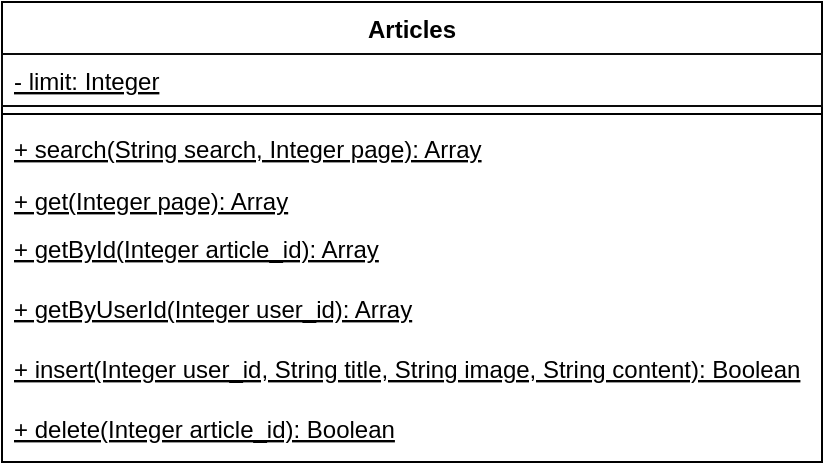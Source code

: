 <mxfile version="12.1.3" type="device" pages="1"><diagram id="suFW00RrbFJucFXyuTu0" name="Page-1"><mxGraphModel dx="450" dy="297" grid="1" gridSize="10" guides="1" tooltips="1" connect="1" arrows="1" fold="1" page="1" pageScale="1" pageWidth="827" pageHeight="1169" math="0" shadow="0"><root><mxCell id="0"/><mxCell id="1" parent="0"/><mxCell id="g-_HkbGLlWpZiEYfZ6_6-2" value="Articles" style="swimlane;fontStyle=1;align=center;verticalAlign=top;childLayout=stackLayout;horizontal=1;startSize=26;horizontalStack=0;resizeParent=1;resizeParentMax=0;resizeLast=0;collapsible=1;marginBottom=0;" vertex="1" parent="1"><mxGeometry x="20" y="20" width="410" height="230" as="geometry"/></mxCell><mxCell id="g-_HkbGLlWpZiEYfZ6_6-3" value="- limit: Integer" style="text;strokeColor=#0A0A0A;fillColor=none;align=left;verticalAlign=top;spacingLeft=4;spacingRight=4;overflow=hidden;rotatable=0;points=[[0,0.5],[1,0.5]];portConstraint=eastwest;fontStyle=4" vertex="1" parent="g-_HkbGLlWpZiEYfZ6_6-2"><mxGeometry y="26" width="410" height="26" as="geometry"/></mxCell><mxCell id="g-_HkbGLlWpZiEYfZ6_6-4" value="" style="line;strokeWidth=1;fillColor=none;align=left;verticalAlign=middle;spacingTop=-1;spacingLeft=3;spacingRight=3;rotatable=0;labelPosition=right;points=[];portConstraint=eastwest;" vertex="1" parent="g-_HkbGLlWpZiEYfZ6_6-2"><mxGeometry y="52" width="410" height="8" as="geometry"/></mxCell><mxCell id="g-_HkbGLlWpZiEYfZ6_6-6" value="+ search(String search, Integer page): Array" style="text;strokeColor=none;fillColor=none;align=left;verticalAlign=top;spacingLeft=4;spacingRight=4;overflow=hidden;rotatable=0;points=[[0,0.5],[1,0.5]];portConstraint=eastwest;fontStyle=4" vertex="1" parent="g-_HkbGLlWpZiEYfZ6_6-2"><mxGeometry y="60" width="410" height="26" as="geometry"/></mxCell><mxCell id="g-_HkbGLlWpZiEYfZ6_6-7" value="+ get(Integer page): Array" style="text;strokeColor=none;fillColor=none;align=left;verticalAlign=top;spacingLeft=4;spacingRight=4;overflow=hidden;rotatable=0;points=[[0,0.5],[1,0.5]];portConstraint=eastwest;fontStyle=4" vertex="1" parent="g-_HkbGLlWpZiEYfZ6_6-2"><mxGeometry y="86" width="410" height="24" as="geometry"/></mxCell><mxCell id="g-_HkbGLlWpZiEYfZ6_6-8" value="+ getById(Integer article_id): Array" style="text;strokeColor=none;fillColor=none;align=left;verticalAlign=top;spacingLeft=4;spacingRight=4;overflow=hidden;rotatable=0;points=[[0,0.5],[1,0.5]];portConstraint=eastwest;fontStyle=4" vertex="1" parent="g-_HkbGLlWpZiEYfZ6_6-2"><mxGeometry y="110" width="410" height="30" as="geometry"/></mxCell><mxCell id="g-_HkbGLlWpZiEYfZ6_6-5" value="+ getByUserId(Integer user_id): Array" style="text;strokeColor=none;fillColor=none;align=left;verticalAlign=top;spacingLeft=4;spacingRight=4;overflow=hidden;rotatable=0;points=[[0,0.5],[1,0.5]];portConstraint=eastwest;fontStyle=4" vertex="1" parent="g-_HkbGLlWpZiEYfZ6_6-2"><mxGeometry y="140" width="410" height="30" as="geometry"/></mxCell><mxCell id="g-_HkbGLlWpZiEYfZ6_6-9" value="+ insert(Integer user_id, String title, String image, String content): Boolean" style="text;strokeColor=none;fillColor=none;align=left;verticalAlign=top;spacingLeft=4;spacingRight=4;overflow=hidden;rotatable=0;points=[[0,0.5],[1,0.5]];portConstraint=eastwest;fontStyle=4" vertex="1" parent="g-_HkbGLlWpZiEYfZ6_6-2"><mxGeometry y="170" width="410" height="30" as="geometry"/></mxCell><mxCell id="g-_HkbGLlWpZiEYfZ6_6-10" value="+ delete(Integer article_id): Boolean" style="text;strokeColor=none;fillColor=none;align=left;verticalAlign=top;spacingLeft=4;spacingRight=4;overflow=hidden;rotatable=0;points=[[0,0.5],[1,0.5]];portConstraint=eastwest;fontStyle=4" vertex="1" parent="g-_HkbGLlWpZiEYfZ6_6-2"><mxGeometry y="200" width="410" height="30" as="geometry"/></mxCell></root></mxGraphModel></diagram></mxfile>